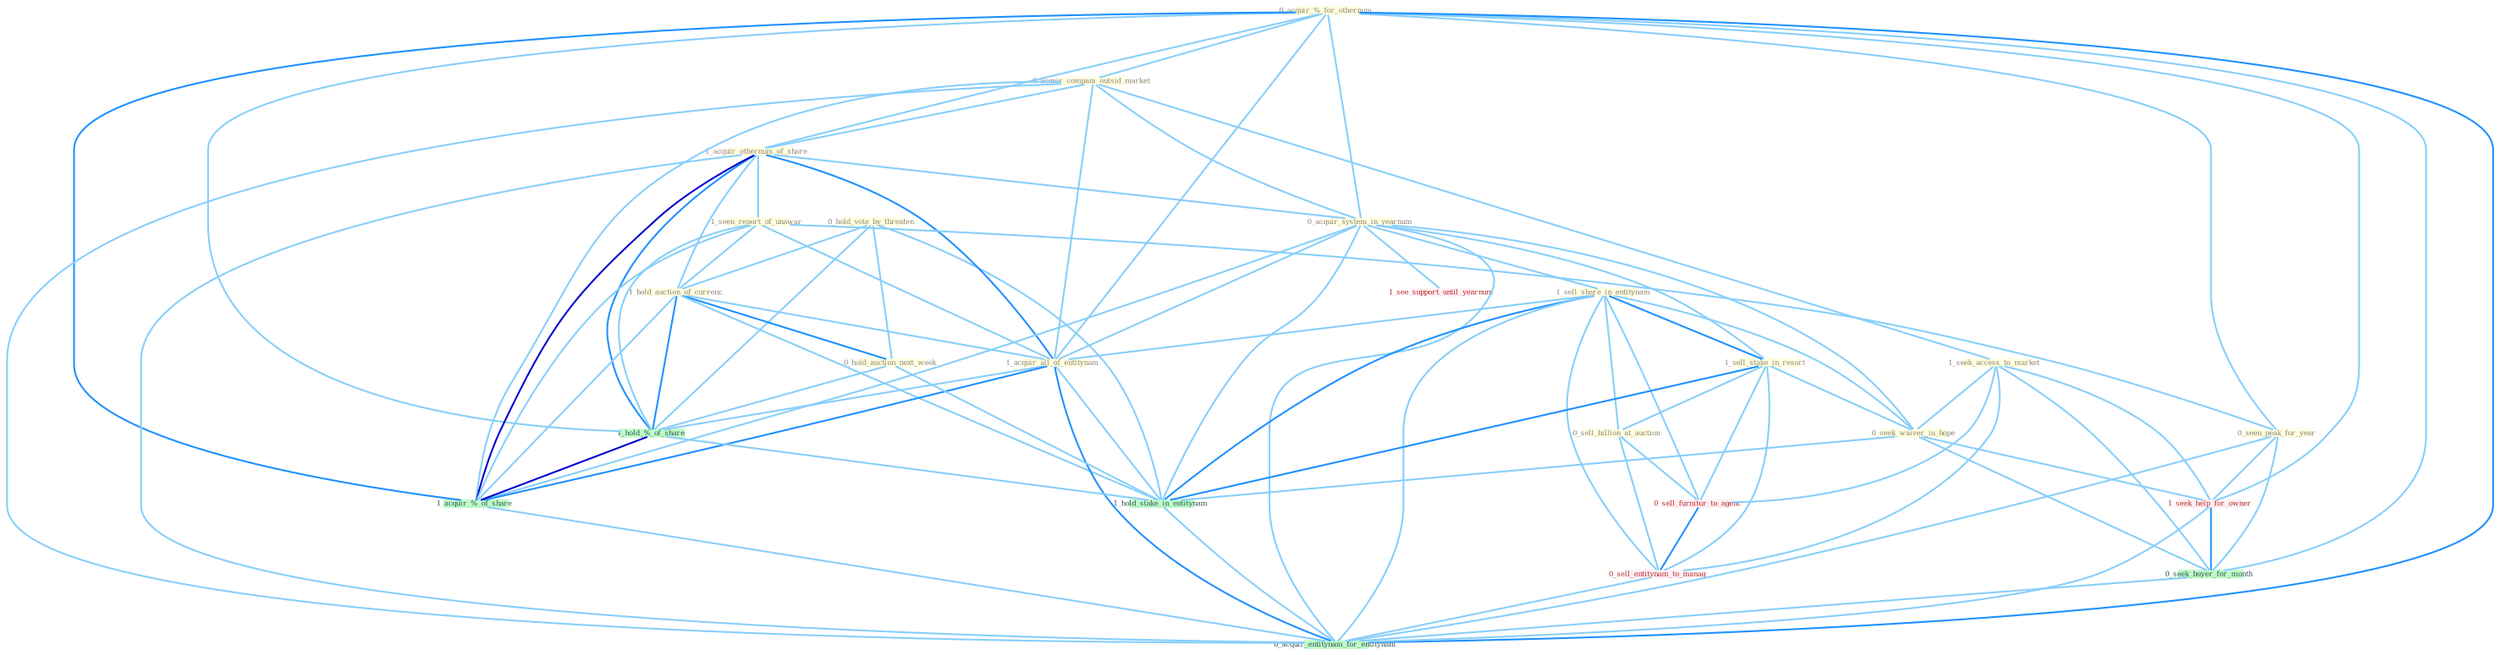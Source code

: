 Graph G{ 
    node
    [shape=polygon,style=filled,width=.5,height=.06,color="#BDFCC9",fixedsize=true,fontsize=4,
    fontcolor="#2f4f4f"];
    {node
    [color="#ffffe0", fontcolor="#8b7d6b"] "0_hold_vote_by_threaten " "0_acquir_%_for_othernum " "0_acquir_compani_outsid_market " "1_acquir_othernum_of_share " "0_acquir_system_in_yearnum " "1_seen_report_of_unawar " "1_hold_auction_of_currenc " "1_sell_share_in_entitynam " "0_seen_peak_for_year " "1_seek_access_to_market " "1_sell_stake_in_resort " "0_sell_billion_at_auction " "1_acquir_all_of_entitynam " "0_seek_waiver_in_hope " "0_hold_auction_next_week "}
{node [color="#fff0f5", fontcolor="#b22222"] "1_seek_help_for_owner " "1_see_support_until_yearnum " "0_sell_furnitur_to_agenc " "0_sell_entitynam_to_manag "}
edge [color="#B0E2FF"];

	"0_hold_vote_by_threaten " -- "1_hold_auction_of_currenc " [w="1", color="#87cefa" ];
	"0_hold_vote_by_threaten " -- "0_hold_auction_next_week " [w="1", color="#87cefa" ];
	"0_hold_vote_by_threaten " -- "1_hold_%_of_share " [w="1", color="#87cefa" ];
	"0_hold_vote_by_threaten " -- "1_hold_stake_in_entitynam " [w="1", color="#87cefa" ];
	"0_acquir_%_for_othernum " -- "0_acquir_compani_outsid_market " [w="1", color="#87cefa" ];
	"0_acquir_%_for_othernum " -- "1_acquir_othernum_of_share " [w="1", color="#87cefa" ];
	"0_acquir_%_for_othernum " -- "0_acquir_system_in_yearnum " [w="1", color="#87cefa" ];
	"0_acquir_%_for_othernum " -- "0_seen_peak_for_year " [w="1", color="#87cefa" ];
	"0_acquir_%_for_othernum " -- "1_acquir_all_of_entitynam " [w="1", color="#87cefa" ];
	"0_acquir_%_for_othernum " -- "1_hold_%_of_share " [w="1", color="#87cefa" ];
	"0_acquir_%_for_othernum " -- "1_seek_help_for_owner " [w="1", color="#87cefa" ];
	"0_acquir_%_for_othernum " -- "0_seek_buyer_for_month " [w="1", color="#87cefa" ];
	"0_acquir_%_for_othernum " -- "1_acquir_%_of_share " [w="2", color="#1e90ff" , len=0.8];
	"0_acquir_%_for_othernum " -- "0_acquir_entitynam_for_entitynam " [w="2", color="#1e90ff" , len=0.8];
	"0_acquir_compani_outsid_market " -- "1_acquir_othernum_of_share " [w="1", color="#87cefa" ];
	"0_acquir_compani_outsid_market " -- "0_acquir_system_in_yearnum " [w="1", color="#87cefa" ];
	"0_acquir_compani_outsid_market " -- "1_seek_access_to_market " [w="1", color="#87cefa" ];
	"0_acquir_compani_outsid_market " -- "1_acquir_all_of_entitynam " [w="1", color="#87cefa" ];
	"0_acquir_compani_outsid_market " -- "1_acquir_%_of_share " [w="1", color="#87cefa" ];
	"0_acquir_compani_outsid_market " -- "0_acquir_entitynam_for_entitynam " [w="1", color="#87cefa" ];
	"1_acquir_othernum_of_share " -- "0_acquir_system_in_yearnum " [w="1", color="#87cefa" ];
	"1_acquir_othernum_of_share " -- "1_seen_report_of_unawar " [w="1", color="#87cefa" ];
	"1_acquir_othernum_of_share " -- "1_hold_auction_of_currenc " [w="1", color="#87cefa" ];
	"1_acquir_othernum_of_share " -- "1_acquir_all_of_entitynam " [w="2", color="#1e90ff" , len=0.8];
	"1_acquir_othernum_of_share " -- "1_hold_%_of_share " [w="2", color="#1e90ff" , len=0.8];
	"1_acquir_othernum_of_share " -- "1_acquir_%_of_share " [w="3", color="#0000cd" , len=0.6];
	"1_acquir_othernum_of_share " -- "0_acquir_entitynam_for_entitynam " [w="1", color="#87cefa" ];
	"0_acquir_system_in_yearnum " -- "1_sell_share_in_entitynam " [w="1", color="#87cefa" ];
	"0_acquir_system_in_yearnum " -- "1_sell_stake_in_resort " [w="1", color="#87cefa" ];
	"0_acquir_system_in_yearnum " -- "1_acquir_all_of_entitynam " [w="1", color="#87cefa" ];
	"0_acquir_system_in_yearnum " -- "0_seek_waiver_in_hope " [w="1", color="#87cefa" ];
	"0_acquir_system_in_yearnum " -- "1_hold_stake_in_entitynam " [w="1", color="#87cefa" ];
	"0_acquir_system_in_yearnum " -- "1_acquir_%_of_share " [w="1", color="#87cefa" ];
	"0_acquir_system_in_yearnum " -- "1_see_support_until_yearnum " [w="1", color="#87cefa" ];
	"0_acquir_system_in_yearnum " -- "0_acquir_entitynam_for_entitynam " [w="1", color="#87cefa" ];
	"1_seen_report_of_unawar " -- "1_hold_auction_of_currenc " [w="1", color="#87cefa" ];
	"1_seen_report_of_unawar " -- "0_seen_peak_for_year " [w="1", color="#87cefa" ];
	"1_seen_report_of_unawar " -- "1_acquir_all_of_entitynam " [w="1", color="#87cefa" ];
	"1_seen_report_of_unawar " -- "1_hold_%_of_share " [w="1", color="#87cefa" ];
	"1_seen_report_of_unawar " -- "1_acquir_%_of_share " [w="1", color="#87cefa" ];
	"1_hold_auction_of_currenc " -- "1_acquir_all_of_entitynam " [w="1", color="#87cefa" ];
	"1_hold_auction_of_currenc " -- "0_hold_auction_next_week " [w="2", color="#1e90ff" , len=0.8];
	"1_hold_auction_of_currenc " -- "1_hold_%_of_share " [w="2", color="#1e90ff" , len=0.8];
	"1_hold_auction_of_currenc " -- "1_hold_stake_in_entitynam " [w="1", color="#87cefa" ];
	"1_hold_auction_of_currenc " -- "1_acquir_%_of_share " [w="1", color="#87cefa" ];
	"1_sell_share_in_entitynam " -- "1_sell_stake_in_resort " [w="2", color="#1e90ff" , len=0.8];
	"1_sell_share_in_entitynam " -- "0_sell_billion_at_auction " [w="1", color="#87cefa" ];
	"1_sell_share_in_entitynam " -- "1_acquir_all_of_entitynam " [w="1", color="#87cefa" ];
	"1_sell_share_in_entitynam " -- "0_seek_waiver_in_hope " [w="1", color="#87cefa" ];
	"1_sell_share_in_entitynam " -- "1_hold_stake_in_entitynam " [w="2", color="#1e90ff" , len=0.8];
	"1_sell_share_in_entitynam " -- "0_sell_furnitur_to_agenc " [w="1", color="#87cefa" ];
	"1_sell_share_in_entitynam " -- "0_sell_entitynam_to_manag " [w="1", color="#87cefa" ];
	"1_sell_share_in_entitynam " -- "0_acquir_entitynam_for_entitynam " [w="1", color="#87cefa" ];
	"0_seen_peak_for_year " -- "1_seek_help_for_owner " [w="1", color="#87cefa" ];
	"0_seen_peak_for_year " -- "0_seek_buyer_for_month " [w="1", color="#87cefa" ];
	"0_seen_peak_for_year " -- "0_acquir_entitynam_for_entitynam " [w="1", color="#87cefa" ];
	"1_seek_access_to_market " -- "0_seek_waiver_in_hope " [w="1", color="#87cefa" ];
	"1_seek_access_to_market " -- "1_seek_help_for_owner " [w="1", color="#87cefa" ];
	"1_seek_access_to_market " -- "0_seek_buyer_for_month " [w="1", color="#87cefa" ];
	"1_seek_access_to_market " -- "0_sell_furnitur_to_agenc " [w="1", color="#87cefa" ];
	"1_seek_access_to_market " -- "0_sell_entitynam_to_manag " [w="1", color="#87cefa" ];
	"1_sell_stake_in_resort " -- "0_sell_billion_at_auction " [w="1", color="#87cefa" ];
	"1_sell_stake_in_resort " -- "0_seek_waiver_in_hope " [w="1", color="#87cefa" ];
	"1_sell_stake_in_resort " -- "1_hold_stake_in_entitynam " [w="2", color="#1e90ff" , len=0.8];
	"1_sell_stake_in_resort " -- "0_sell_furnitur_to_agenc " [w="1", color="#87cefa" ];
	"1_sell_stake_in_resort " -- "0_sell_entitynam_to_manag " [w="1", color="#87cefa" ];
	"0_sell_billion_at_auction " -- "0_sell_furnitur_to_agenc " [w="1", color="#87cefa" ];
	"0_sell_billion_at_auction " -- "0_sell_entitynam_to_manag " [w="1", color="#87cefa" ];
	"1_acquir_all_of_entitynam " -- "1_hold_%_of_share " [w="1", color="#87cefa" ];
	"1_acquir_all_of_entitynam " -- "1_hold_stake_in_entitynam " [w="1", color="#87cefa" ];
	"1_acquir_all_of_entitynam " -- "1_acquir_%_of_share " [w="2", color="#1e90ff" , len=0.8];
	"1_acquir_all_of_entitynam " -- "0_acquir_entitynam_for_entitynam " [w="2", color="#1e90ff" , len=0.8];
	"0_seek_waiver_in_hope " -- "1_hold_stake_in_entitynam " [w="1", color="#87cefa" ];
	"0_seek_waiver_in_hope " -- "1_seek_help_for_owner " [w="1", color="#87cefa" ];
	"0_seek_waiver_in_hope " -- "0_seek_buyer_for_month " [w="1", color="#87cefa" ];
	"0_hold_auction_next_week " -- "1_hold_%_of_share " [w="1", color="#87cefa" ];
	"0_hold_auction_next_week " -- "1_hold_stake_in_entitynam " [w="1", color="#87cefa" ];
	"1_hold_%_of_share " -- "1_hold_stake_in_entitynam " [w="1", color="#87cefa" ];
	"1_hold_%_of_share " -- "1_acquir_%_of_share " [w="3", color="#0000cd" , len=0.6];
	"1_hold_stake_in_entitynam " -- "0_acquir_entitynam_for_entitynam " [w="1", color="#87cefa" ];
	"1_seek_help_for_owner " -- "0_seek_buyer_for_month " [w="2", color="#1e90ff" , len=0.8];
	"1_seek_help_for_owner " -- "0_acquir_entitynam_for_entitynam " [w="1", color="#87cefa" ];
	"0_seek_buyer_for_month " -- "0_acquir_entitynam_for_entitynam " [w="1", color="#87cefa" ];
	"1_acquir_%_of_share " -- "0_acquir_entitynam_for_entitynam " [w="1", color="#87cefa" ];
	"0_sell_furnitur_to_agenc " -- "0_sell_entitynam_to_manag " [w="2", color="#1e90ff" , len=0.8];
	"0_sell_entitynam_to_manag " -- "0_acquir_entitynam_for_entitynam " [w="1", color="#87cefa" ];
}